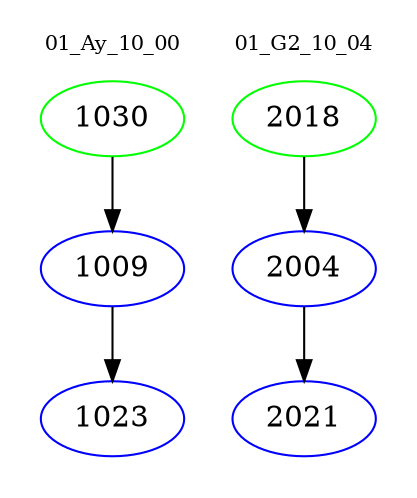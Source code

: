 digraph{
subgraph cluster_0 {
color = white
label = "01_Ay_10_00";
fontsize=10;
T0_1030 [label="1030", color="green"]
T0_1030 -> T0_1009 [color="black"]
T0_1009 [label="1009", color="blue"]
T0_1009 -> T0_1023 [color="black"]
T0_1023 [label="1023", color="blue"]
}
subgraph cluster_1 {
color = white
label = "01_G2_10_04";
fontsize=10;
T1_2018 [label="2018", color="green"]
T1_2018 -> T1_2004 [color="black"]
T1_2004 [label="2004", color="blue"]
T1_2004 -> T1_2021 [color="black"]
T1_2021 [label="2021", color="blue"]
}
}
